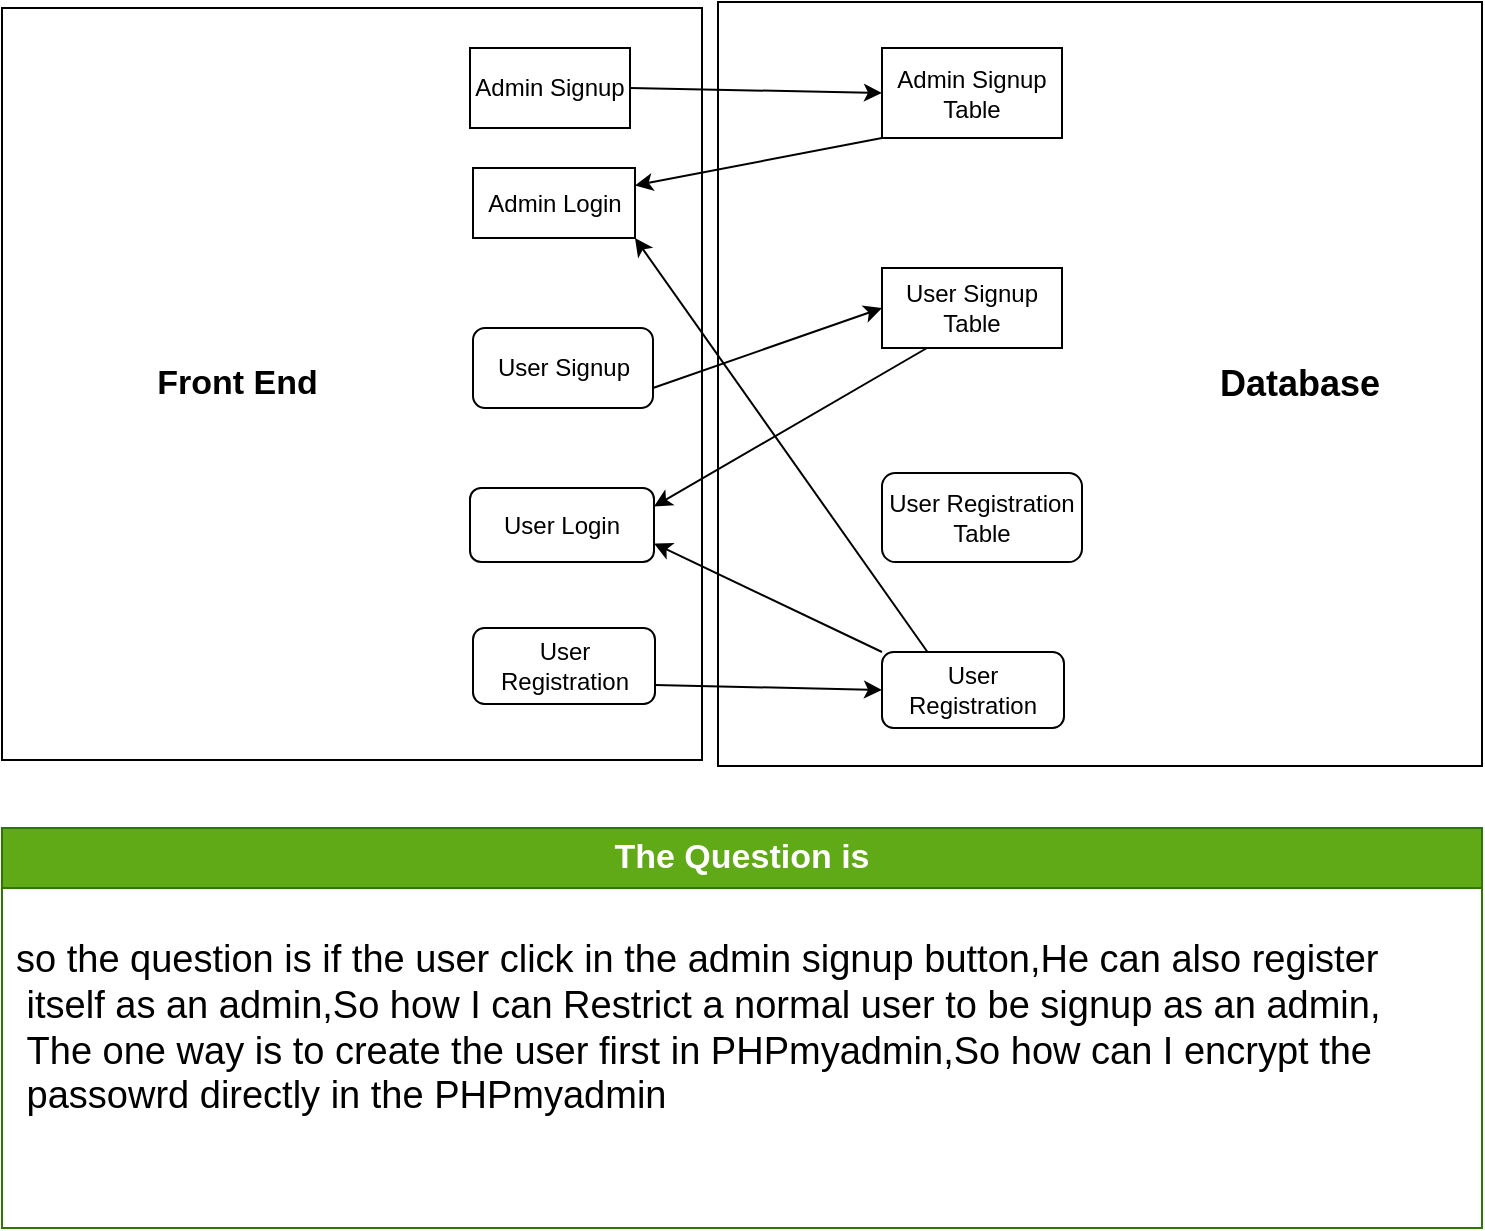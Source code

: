 <mxfile>
    <diagram id="ZrfYIITfSMnh0sja0sIa" name="Page-1">
        <mxGraphModel dx="426" dy="369" grid="1" gridSize="10" guides="1" tooltips="1" connect="1" arrows="1" fold="1" page="1" pageScale="1" pageWidth="850" pageHeight="1100" math="0" shadow="0">
            <root>
                <mxCell id="0"/>
                <mxCell id="1" parent="0"/>
                <mxCell id="23" value="&lt;b&gt;&lt;font style=&quot;font-size: 17px;&quot;&gt;&lt;span style=&quot;white-space: pre;&quot;&gt;&#9;&lt;/span&gt;&lt;span style=&quot;white-space: pre;&quot;&gt;&#9;&lt;/span&gt;Front End&lt;/font&gt;&lt;br&gt;&lt;/b&gt;" style="rounded=0;whiteSpace=wrap;html=1;fillColor=default;align=left;" parent="1" vertex="1">
                    <mxGeometry x="60" y="50" width="350" height="376" as="geometry"/>
                </mxCell>
                <mxCell id="2" value="Admin Signup" style="rounded=0;whiteSpace=wrap;html=1;" parent="1" vertex="1">
                    <mxGeometry x="294" y="70" width="80" height="40" as="geometry"/>
                </mxCell>
                <mxCell id="3" value="User Signup" style="rounded=1;whiteSpace=wrap;html=1;" parent="1" vertex="1">
                    <mxGeometry x="295.5" y="210" width="90" height="40" as="geometry"/>
                </mxCell>
                <mxCell id="5" value="&lt;h2&gt;&lt;b&gt;&lt;span style=&quot;white-space: pre;&quot;&gt;&#9;&lt;/span&gt;&lt;span style=&quot;white-space: pre;&quot;&gt;&#9;&lt;/span&gt;&lt;span style=&quot;white-space: pre;&quot;&gt;&#9;&lt;/span&gt;&lt;span style=&quot;white-space: pre;&quot;&gt;&#9;&lt;/span&gt;&lt;span style=&quot;white-space: pre;&quot;&gt;&#9;&lt;/span&gt;Database&lt;/b&gt;&lt;/h2&gt;" style="whiteSpace=wrap;html=1;aspect=fixed;align=center;" parent="1" vertex="1">
                    <mxGeometry x="418" y="47" width="382" height="382" as="geometry"/>
                </mxCell>
                <mxCell id="6" value="User Signup Table" style="rounded=0;whiteSpace=wrap;html=1;fillColor=default;" parent="1" vertex="1">
                    <mxGeometry x="500" y="180" width="90" height="40" as="geometry"/>
                </mxCell>
                <mxCell id="10" value="User Registration Table" style="rounded=1;whiteSpace=wrap;html=1;" parent="1" vertex="1">
                    <mxGeometry x="500" y="282.5" width="100" height="44.5" as="geometry"/>
                </mxCell>
                <mxCell id="26" value="User Login" style="rounded=1;whiteSpace=wrap;html=1;fillColor=default;" parent="1" vertex="1">
                    <mxGeometry x="294" y="290" width="92" height="37" as="geometry"/>
                </mxCell>
                <mxCell id="30" value="" style="endArrow=classic;html=1;entryX=1;entryY=0.25;entryDx=0;entryDy=0;exitX=0.25;exitY=1;exitDx=0;exitDy=0;" parent="1" source="6" target="26" edge="1">
                    <mxGeometry width="50" height="50" relative="1" as="geometry">
                        <mxPoint x="430" y="370" as="sourcePoint"/>
                        <mxPoint x="480" y="320" as="targetPoint"/>
                    </mxGeometry>
                </mxCell>
                <mxCell id="31" value="" style="endArrow=classic;html=1;entryX=0;entryY=0.5;entryDx=0;entryDy=0;exitX=1;exitY=0.75;exitDx=0;exitDy=0;" parent="1" source="3" target="6" edge="1">
                    <mxGeometry width="50" height="50" relative="1" as="geometry">
                        <mxPoint x="430" y="370" as="sourcePoint"/>
                        <mxPoint x="480" y="320" as="targetPoint"/>
                    </mxGeometry>
                </mxCell>
                <mxCell id="32" value="Admin Signup Table" style="rounded=0;whiteSpace=wrap;html=1;fillColor=default;" parent="1" vertex="1">
                    <mxGeometry x="500" y="70" width="90" height="45" as="geometry"/>
                </mxCell>
                <mxCell id="33" value="" style="endArrow=classic;html=1;entryX=0;entryY=0.5;entryDx=0;entryDy=0;exitX=1;exitY=0.5;exitDx=0;exitDy=0;" parent="1" source="2" target="32" edge="1">
                    <mxGeometry width="50" height="50" relative="1" as="geometry">
                        <mxPoint x="430" y="350" as="sourcePoint"/>
                        <mxPoint x="480" y="300" as="targetPoint"/>
                    </mxGeometry>
                </mxCell>
                <mxCell id="35" value="Admin Login" style="rounded=0;whiteSpace=wrap;html=1;fillColor=default;" parent="1" vertex="1">
                    <mxGeometry x="295.5" y="130" width="81" height="35" as="geometry"/>
                </mxCell>
                <mxCell id="36" value="" style="endArrow=classic;html=1;exitX=0;exitY=1;exitDx=0;exitDy=0;entryX=1;entryY=0.25;entryDx=0;entryDy=0;" parent="1" source="32" target="35" edge="1">
                    <mxGeometry width="50" height="50" relative="1" as="geometry">
                        <mxPoint x="430" y="350" as="sourcePoint"/>
                        <mxPoint x="480" y="300" as="targetPoint"/>
                    </mxGeometry>
                </mxCell>
                <mxCell id="38" value="User Registration" style="rounded=1;whiteSpace=wrap;html=1;" vertex="1" parent="1">
                    <mxGeometry x="295.5" y="360" width="91" height="38" as="geometry"/>
                </mxCell>
                <mxCell id="39" value="User Registration" style="rounded=1;whiteSpace=wrap;html=1;" vertex="1" parent="1">
                    <mxGeometry x="500" y="372" width="91" height="38" as="geometry"/>
                </mxCell>
                <mxCell id="41" value="" style="endArrow=classic;html=1;entryX=0;entryY=0.5;entryDx=0;entryDy=0;exitX=1;exitY=0.75;exitDx=0;exitDy=0;" edge="1" parent="1" source="38" target="39">
                    <mxGeometry width="50" height="50" relative="1" as="geometry">
                        <mxPoint x="400" y="350" as="sourcePoint"/>
                        <mxPoint x="450" y="300" as="targetPoint"/>
                    </mxGeometry>
                </mxCell>
                <mxCell id="42" value="" style="endArrow=classic;html=1;entryX=1;entryY=0.75;entryDx=0;entryDy=0;exitX=0;exitY=0;exitDx=0;exitDy=0;fontFamily=Helvetica;" edge="1" parent="1" source="39" target="26">
                    <mxGeometry width="50" height="50" relative="1" as="geometry">
                        <mxPoint x="400" y="350" as="sourcePoint"/>
                        <mxPoint x="450" y="300" as="targetPoint"/>
                    </mxGeometry>
                </mxCell>
                <mxCell id="43" value="" style="endArrow=classic;html=1;fontFamily=Helvetica;entryX=1;entryY=1;entryDx=0;entryDy=0;exitX=0.25;exitY=0;exitDx=0;exitDy=0;" edge="1" parent="1" source="39" target="35">
                    <mxGeometry width="50" height="50" relative="1" as="geometry">
                        <mxPoint x="400" y="350" as="sourcePoint"/>
                        <mxPoint x="450" y="300" as="targetPoint"/>
                    </mxGeometry>
                </mxCell>
                <mxCell id="45" value="The Question is" style="swimlane;whiteSpace=wrap;html=1;fontFamily=Helvetica;fontSize=17;startSize=30;fillColor=#60a917;fontColor=#ffffff;strokeColor=#2D7600;swimlaneFillColor=default;gradientColor=none;" vertex="1" parent="1">
                    <mxGeometry x="60" y="460" width="740" height="200" as="geometry"/>
                </mxCell>
                <mxCell id="46" value="&lt;font style=&quot;font-size: 19px;&quot;&gt;so the question is if the user click in the admin signup button,He can also register&lt;br&gt;&amp;nbsp;itself as an admin,So how I can Restrict a normal user to be signup as an admin,&lt;br&gt;&amp;nbsp;The one way is to create the user first in PHPmyadmin,So how can I encrypt the&lt;br&gt;&amp;nbsp;passowrd directly in the PHPmyadmin&lt;/font&gt;" style="text;html=1;align=left;verticalAlign=middle;resizable=0;points=[];autosize=1;strokeColor=none;fillColor=none;fontSize=17;fontFamily=Helvetica;" vertex="1" parent="45">
                    <mxGeometry x="5" y="50" width="710" height="100" as="geometry"/>
                </mxCell>
            </root>
        </mxGraphModel>
    </diagram>
</mxfile>